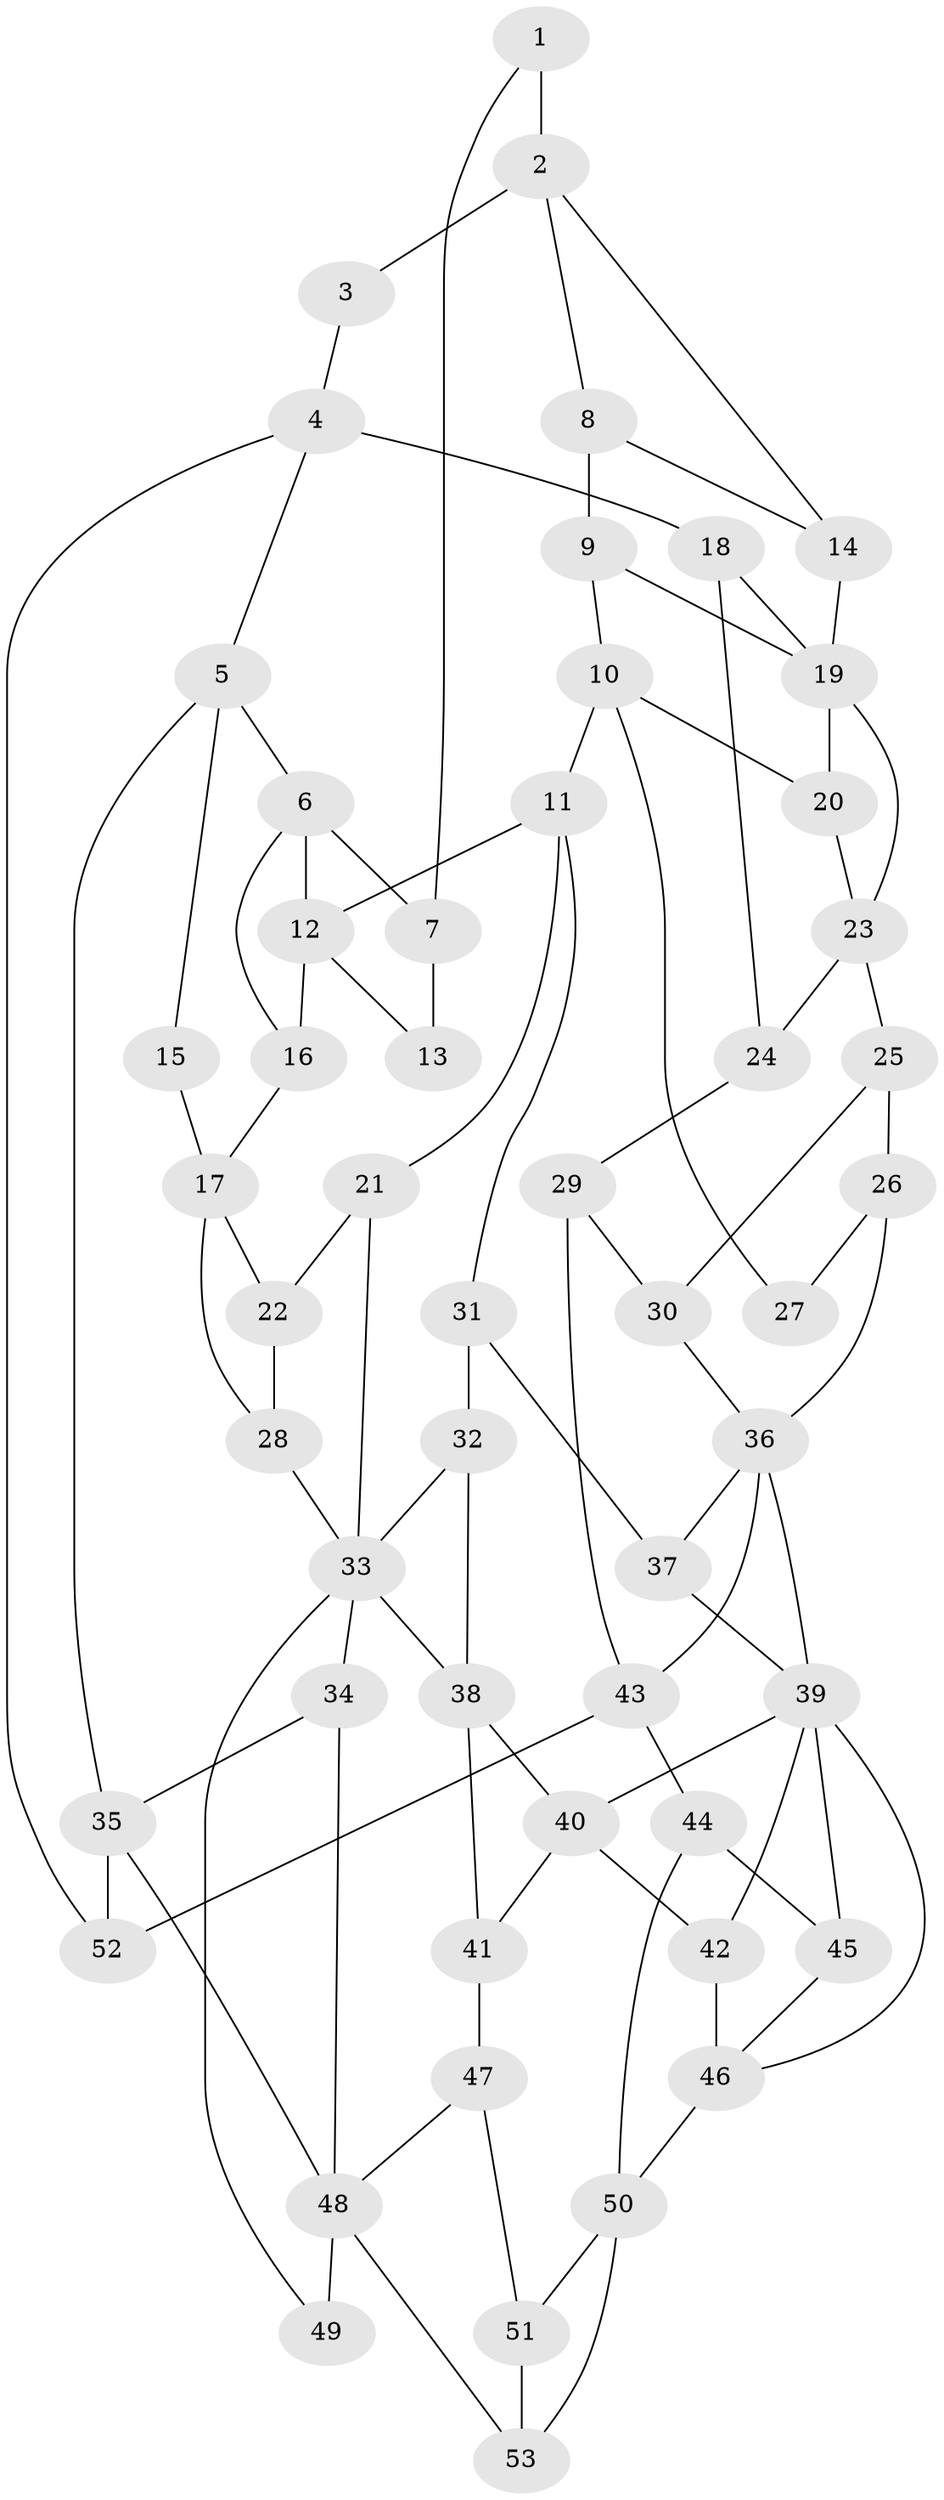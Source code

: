 // original degree distribution, {3: 0.03773584905660377, 4: 0.22641509433962265, 6: 0.24528301886792453, 5: 0.49056603773584906}
// Generated by graph-tools (version 1.1) at 2025/38/03/09/25 02:38:28]
// undirected, 53 vertices, 90 edges
graph export_dot {
graph [start="1"]
  node [color=gray90,style=filled];
  1;
  2;
  3;
  4;
  5;
  6;
  7;
  8;
  9;
  10;
  11;
  12;
  13;
  14;
  15;
  16;
  17;
  18;
  19;
  20;
  21;
  22;
  23;
  24;
  25;
  26;
  27;
  28;
  29;
  30;
  31;
  32;
  33;
  34;
  35;
  36;
  37;
  38;
  39;
  40;
  41;
  42;
  43;
  44;
  45;
  46;
  47;
  48;
  49;
  50;
  51;
  52;
  53;
  1 -- 2 [weight=2.0];
  1 -- 7 [weight=1.0];
  2 -- 3 [weight=2.0];
  2 -- 8 [weight=1.0];
  2 -- 14 [weight=1.0];
  3 -- 4 [weight=1.0];
  4 -- 5 [weight=1.0];
  4 -- 18 [weight=1.0];
  4 -- 52 [weight=1.0];
  5 -- 6 [weight=1.0];
  5 -- 15 [weight=1.0];
  5 -- 35 [weight=1.0];
  6 -- 7 [weight=2.0];
  6 -- 12 [weight=1.0];
  6 -- 16 [weight=1.0];
  7 -- 13 [weight=2.0];
  8 -- 9 [weight=1.0];
  8 -- 14 [weight=1.0];
  9 -- 10 [weight=1.0];
  9 -- 19 [weight=1.0];
  10 -- 11 [weight=2.0];
  10 -- 20 [weight=1.0];
  10 -- 27 [weight=2.0];
  11 -- 12 [weight=2.0];
  11 -- 21 [weight=1.0];
  11 -- 31 [weight=1.0];
  12 -- 13 [weight=1.0];
  12 -- 16 [weight=1.0];
  14 -- 19 [weight=1.0];
  15 -- 17 [weight=2.0];
  16 -- 17 [weight=2.0];
  17 -- 22 [weight=1.0];
  17 -- 28 [weight=1.0];
  18 -- 19 [weight=1.0];
  18 -- 24 [weight=1.0];
  19 -- 20 [weight=1.0];
  19 -- 23 [weight=1.0];
  20 -- 23 [weight=1.0];
  21 -- 22 [weight=1.0];
  21 -- 33 [weight=1.0];
  22 -- 28 [weight=1.0];
  23 -- 24 [weight=1.0];
  23 -- 25 [weight=1.0];
  24 -- 29 [weight=1.0];
  25 -- 26 [weight=1.0];
  25 -- 30 [weight=1.0];
  26 -- 27 [weight=1.0];
  26 -- 36 [weight=1.0];
  28 -- 33 [weight=1.0];
  29 -- 30 [weight=1.0];
  29 -- 43 [weight=1.0];
  30 -- 36 [weight=1.0];
  31 -- 32 [weight=1.0];
  31 -- 37 [weight=1.0];
  32 -- 33 [weight=1.0];
  32 -- 38 [weight=1.0];
  33 -- 34 [weight=1.0];
  33 -- 38 [weight=1.0];
  33 -- 49 [weight=1.0];
  34 -- 35 [weight=1.0];
  34 -- 48 [weight=1.0];
  35 -- 48 [weight=1.0];
  35 -- 52 [weight=1.0];
  36 -- 37 [weight=1.0];
  36 -- 39 [weight=1.0];
  36 -- 43 [weight=1.0];
  37 -- 39 [weight=1.0];
  38 -- 40 [weight=1.0];
  38 -- 41 [weight=1.0];
  39 -- 40 [weight=1.0];
  39 -- 42 [weight=1.0];
  39 -- 45 [weight=1.0];
  39 -- 46 [weight=1.0];
  40 -- 41 [weight=1.0];
  40 -- 42 [weight=1.0];
  41 -- 47 [weight=1.0];
  42 -- 46 [weight=1.0];
  43 -- 44 [weight=2.0];
  43 -- 52 [weight=2.0];
  44 -- 45 [weight=1.0];
  44 -- 50 [weight=2.0];
  45 -- 46 [weight=1.0];
  46 -- 50 [weight=2.0];
  47 -- 48 [weight=1.0];
  47 -- 51 [weight=1.0];
  48 -- 49 [weight=2.0];
  48 -- 53 [weight=1.0];
  50 -- 51 [weight=1.0];
  50 -- 53 [weight=1.0];
  51 -- 53 [weight=1.0];
}
